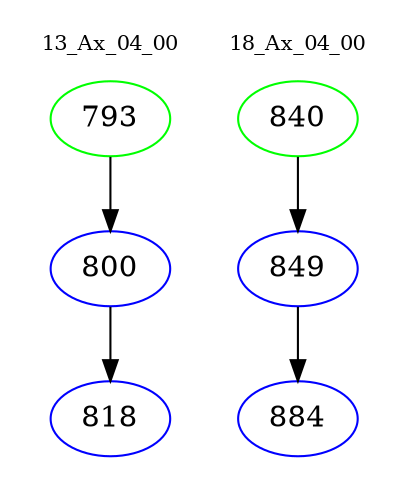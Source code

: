 digraph{
subgraph cluster_0 {
color = white
label = "13_Ax_04_00";
fontsize=10;
T0_793 [label="793", color="green"]
T0_793 -> T0_800 [color="black"]
T0_800 [label="800", color="blue"]
T0_800 -> T0_818 [color="black"]
T0_818 [label="818", color="blue"]
}
subgraph cluster_1 {
color = white
label = "18_Ax_04_00";
fontsize=10;
T1_840 [label="840", color="green"]
T1_840 -> T1_849 [color="black"]
T1_849 [label="849", color="blue"]
T1_849 -> T1_884 [color="black"]
T1_884 [label="884", color="blue"]
}
}
